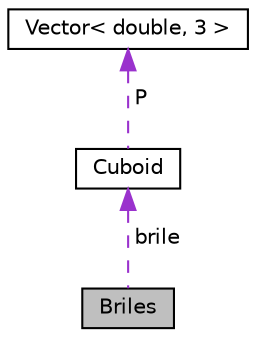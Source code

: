 digraph "Briles"
{
  edge [fontname="Helvetica",fontsize="10",labelfontname="Helvetica",labelfontsize="10"];
  node [fontname="Helvetica",fontsize="10",shape=record];
  Node1 [label="Briles",height=0.2,width=0.4,color="black", fillcolor="grey75", style="filled", fontcolor="black"];
  Node2 -> Node1 [dir="back",color="darkorchid3",fontsize="10",style="dashed",label=" brile" ,fontname="Helvetica"];
  Node2 [label="Cuboid",height=0.2,width=0.4,color="black", fillcolor="white", style="filled",URL="$class_cuboid.html",tooltip="Klasa modeluje prostopadloscian. "];
  Node3 -> Node2 [dir="back",color="darkorchid3",fontsize="10",style="dashed",label=" P" ,fontname="Helvetica"];
  Node3 [label="Vector\< double, 3 \>",height=0.2,width=0.4,color="black", fillcolor="white", style="filled",URL="$class_vector.html"];
}
